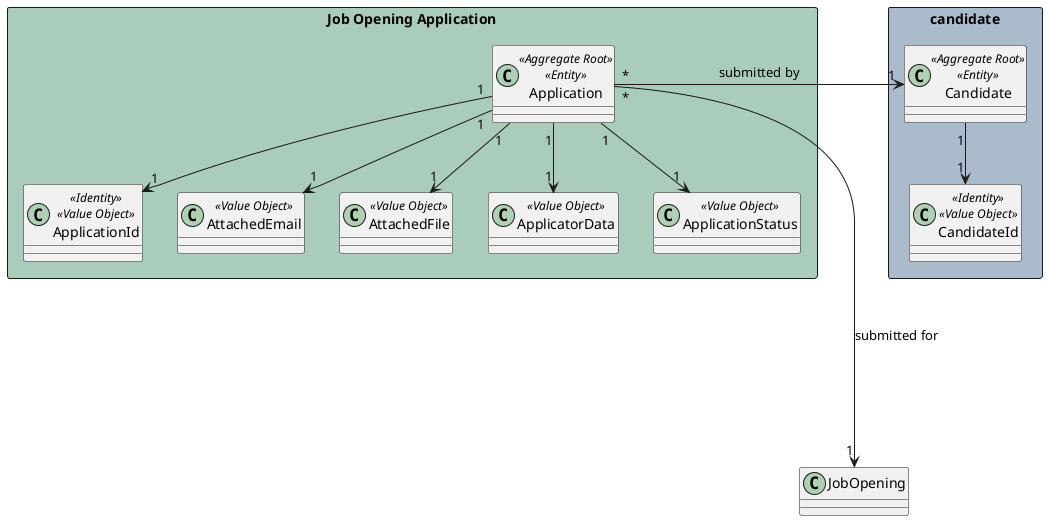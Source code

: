 @startuml
rectangle candidate #aabbcc{
    class Candidate<<Aggregate Root>><<Entity>>{}
    class CandidateId<<Identity>><<Value Object>>{}
}
rectangle "Job Opening Application" #aaccbb {

    class Application<<Aggregate Root>><<Entity>>{}

    class ApplicationId<<Identity>><<Value Object>>{}

    class AttachedEmail<<Value Object>>{}

    class AttachedFile<<Value Object>>{}

    class ApplicatorData<<Value Object>>{}

    class ApplicationStatus<<Value Object>>{}
}


Candidate "1" --> "1" CandidateId


Application "1" --> "1" ApplicationId
Application "1" --> "1" AttachedEmail
Application "1" --> "1" AttachedFile
Application "1" --> "1" ApplicatorData
Application "*" -----> "1" JobOpening : submitted for
Application "*" -> "1" Candidate : submitted by
Application "1" --> "1" ApplicationStatus


@enduml